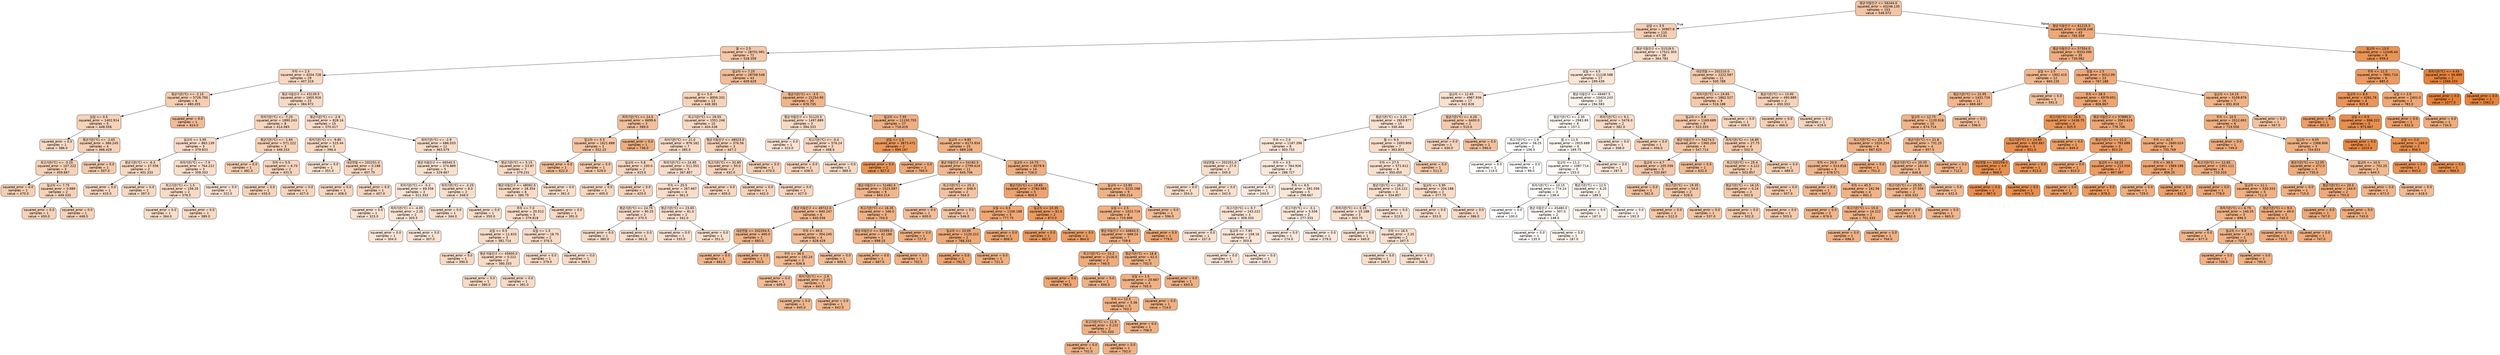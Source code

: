 digraph Tree {
node [shape=box, style="filled, rounded", color="black", fontname="helvetica"] ;
edge [fontname="helvetica"] ;
0 [label="평균 이동인구 <= 56244.0\nsquared_error = 43246.135\nsamples = 153\nvalue = 546.072", fillcolor="#f3c5a4"] ;
1 [label="요일 <= 3.5\nsquared_error = 30907.8\nsamples = 110\nvalue = 472.91", fillcolor="#f5cfb3"] ;
0 -> 1 [labeldistance=2.5, labelangle=45, headlabel="True"] ;
2 [label="월 <= 2.5\nsquared_error = 28701.991\nsamples = 72\nvalue = 528.359", fillcolor="#f4c8a8"] ;
1 -> 2 ;
3 [label="주차 <= 2.5\nsquared_error = 4204.728\nsamples = 29\nvalue = 407.319", fillcolor="#f7d7c1"] ;
2 -> 3 ;
4 [label="평균기온(℃) <= -2.15\nsquared_error = 5726.793\nsamples = 6\nvalue = 480.455", fillcolor="#f5ceb2"] ;
3 -> 4 ;
5 [label="요일 <= 0.5\nsquared_error = 1402.914\nsamples = 5\nvalue = 448.556", fillcolor="#f6d2b8"] ;
4 -> 5 ;
6 [label="squared_error = 0.0\nsamples = 1\nvalue = 386.0", fillcolor="#f7dac5"] ;
5 -> 6 ;
7 [label="평균기온(℃) <= -2.65\nsquared_error = 366.245\nsamples = 4\nvalue = 466.429", fillcolor="#f5d0b5"] ;
5 -> 7 ;
8 [label="최고기온(℃) <= -3.25\nsquared_error = 107.222\nsamples = 3\nvalue = 459.667", fillcolor="#f5d1b6"] ;
7 -> 8 ;
9 [label="squared_error = 0.0\nsamples = 1\nvalue = 470.0", fillcolor="#f5cfb4"] ;
8 -> 9 ;
10 [label="일교차 <= 7.75\nsquared_error = 0.889\nsamples = 2\nvalue = 449.333", fillcolor="#f6d2b8"] ;
8 -> 10 ;
11 [label="squared_error = 0.0\nsamples = 1\nvalue = 450.0", fillcolor="#f6d2b8"] ;
10 -> 11 ;
12 [label="squared_error = 0.0\nsamples = 1\nvalue = 448.0", fillcolor="#f6d2b8"] ;
10 -> 12 ;
13 [label="squared_error = 0.0\nsamples = 1\nvalue = 507.0", fillcolor="#f4caac"] ;
7 -> 13 ;
14 [label="squared_error = 0.0\nsamples = 1\nvalue = 624.0", fillcolor="#f1bb95"] ;
4 -> 14 ;
15 [label="평균 이동인구 <= 43139.5\nsquared_error = 1605.916\nsamples = 23\nvalue = 384.972", fillcolor="#f7dac5"] ;
3 -> 15 ;
16 [label="최저기온(℃) <= -7.25\nsquared_error = 1890.243\nsamples = 8\nvalue = 414.083", fillcolor="#f7d6bf"] ;
15 -> 16 ;
17 [label="일교차 <= 5.95\nsquared_error = 863.139\nsamples = 5\nvalue = 379.833", fillcolor="#f8dbc6"] ;
16 -> 17 ;
18 [label="평균기온(℃) <= -6.3\nsquared_error = 37.556\nsamples = 2\nvalue = 401.333", fillcolor="#f7d8c2"] ;
17 -> 18 ;
19 [label="squared_error = 0.0\nsamples = 1\nvalue = 410.0", fillcolor="#f7d7c0"] ;
18 -> 19 ;
20 [label="squared_error = 0.0\nsamples = 1\nvalue = 397.0", fillcolor="#f7d9c3"] ;
18 -> 20 ;
21 [label="최저기온(℃) <= -7.9\nsquared_error = 764.222\nsamples = 3\nvalue = 358.333", fillcolor="#f8deca"] ;
17 -> 21 ;
22 [label="최고기온(℃) <= 1.5\nsquared_error = 156.25\nsamples = 2\nvalue = 376.5", fillcolor="#f8dbc7"] ;
21 -> 22 ;
23 [label="squared_error = 0.0\nsamples = 1\nvalue = 364.0", fillcolor="#f8ddc9"] ;
22 -> 23 ;
24 [label="squared_error = 0.0\nsamples = 1\nvalue = 389.0", fillcolor="#f7dac4"] ;
22 -> 24 ;
25 [label="squared_error = 0.0\nsamples = 1\nvalue = 322.0", fillcolor="#f9e2d2"] ;
21 -> 25 ;
26 [label="평균기온(℃) <= -1.65\nsquared_error = 571.222\nsamples = 3\nvalue = 448.333", fillcolor="#f6d2b8"] ;
16 -> 26 ;
27 [label="squared_error = 0.0\nsamples = 1\nvalue = 482.0", fillcolor="#f5ceb1"] ;
26 -> 27 ;
28 [label="주차 <= 5.5\nsquared_error = 6.75\nsamples = 2\nvalue = 431.5", fillcolor="#f6d4bc"] ;
26 -> 28 ;
29 [label="squared_error = 0.0\nsamples = 1\nvalue = 433.0", fillcolor="#f6d4bb"] ;
28 -> 29 ;
30 [label="squared_error = 0.0\nsamples = 1\nvalue = 427.0", fillcolor="#f6d5bd"] ;
28 -> 30 ;
31 [label="평균기온(℃) <= -2.8\nsquared_error = 828.16\nsamples = 15\nvalue = 370.417", fillcolor="#f8dcc8"] ;
15 -> 31 ;
32 [label="최저기온(℃) <= -9.85\nsquared_error = 515.44\nsamples = 3\nvalue = 396.4", fillcolor="#f7d9c3"] ;
31 -> 32 ;
33 [label="squared_error = 0.0\nsamples = 1\nvalue = 351.0", fillcolor="#f8dfcc"] ;
32 -> 33 ;
34 [label="대상연월 <= 202251.0\nsquared_error = 0.188\nsamples = 2\nvalue = 407.75", fillcolor="#f7d7c0"] ;
32 -> 34 ;
35 [label="squared_error = 0.0\nsamples = 1\nvalue = 408.0", fillcolor="#f7d7c0"] ;
34 -> 35 ;
36 [label="squared_error = 0.0\nsamples = 1\nvalue = 407.0", fillcolor="#f7d7c1"] ;
34 -> 36 ;
37 [label="최저기온(℃) <= -2.9\nsquared_error = 686.033\nsamples = 12\nvalue = 363.579", fillcolor="#f8ddc9"] ;
31 -> 37 ;
38 [label="평균 이동인구 <= 46540.5\nsquared_error = 374.889\nsamples = 5\nvalue = 329.667", fillcolor="#f9e1d0"] ;
37 -> 38 ;
39 [label="최저기온(℃) <= -5.3\nsquared_error = 69.556\nsamples = 3\nvalue = 311.333", fillcolor="#f9e4d4"] ;
38 -> 39 ;
40 [label="squared_error = 0.0\nsamples = 1\nvalue = 323.0", fillcolor="#f9e2d2"] ;
39 -> 40 ;
41 [label="최저기온(℃) <= -4.05\nsquared_error = 2.25\nsamples = 2\nvalue = 305.5", fillcolor="#fae4d5"] ;
39 -> 41 ;
42 [label="squared_error = 0.0\nsamples = 1\nvalue = 304.0", fillcolor="#fae5d5"] ;
41 -> 42 ;
43 [label="squared_error = 0.0\nsamples = 1\nvalue = 307.0", fillcolor="#f9e4d5"] ;
41 -> 43 ;
44 [label="최저기온(℃) <= -3.25\nsquared_error = 8.0\nsamples = 2\nvalue = 348.0", fillcolor="#f8dfcd"] ;
38 -> 44 ;
45 [label="squared_error = 0.0\nsamples = 1\nvalue = 344.0", fillcolor="#f8dfcd"] ;
44 -> 45 ;
46 [label="squared_error = 0.0\nsamples = 1\nvalue = 350.0", fillcolor="#f8dfcc"] ;
44 -> 46 ;
47 [label="평균기온(℃) <= 5.15\nsquared_error = 53.87\nsamples = 7\nvalue = 379.231", fillcolor="#f8dbc6"] ;
37 -> 47 ;
48 [label="평균 이동인구 <= 48092.5\nsquared_error = 28.354\nsamples = 6\nvalue = 380.75", fillcolor="#f8dbc6"] ;
47 -> 48 ;
49 [label="주차 <= 7.0\nsquared_error = 20.512\nsamples = 5\nvalue = 379.818", fillcolor="#f8dbc6"] ;
48 -> 49 ;
50 [label="요일 <= 0.5\nsquared_error = 11.633\nsamples = 3\nvalue = 381.714", fillcolor="#f7dbc6"] ;
49 -> 50 ;
51 [label="squared_error = 0.0\nsamples = 1\nvalue = 390.0", fillcolor="#f7dac4"] ;
50 -> 51 ;
52 [label="평균 이동인구 <= 45600.0\nsquared_error = 0.222\nsamples = 2\nvalue = 380.333", fillcolor="#f8dbc6"] ;
50 -> 52 ;
53 [label="squared_error = 0.0\nsamples = 1\nvalue = 380.0", fillcolor="#f8dbc6"] ;
52 -> 53 ;
54 [label="squared_error = 0.0\nsamples = 1\nvalue = 381.0", fillcolor="#f8dbc6"] ;
52 -> 54 ;
55 [label="요일 <= 1.5\nsquared_error = 18.75\nsamples = 2\nvalue = 376.5", fillcolor="#f8dbc7"] ;
49 -> 55 ;
56 [label="squared_error = 0.0\nsamples = 1\nvalue = 379.0", fillcolor="#f8dbc6"] ;
55 -> 56 ;
57 [label="squared_error = 0.0\nsamples = 1\nvalue = 369.0", fillcolor="#f8dcc8"] ;
55 -> 57 ;
58 [label="squared_error = 0.0\nsamples = 1\nvalue = 391.0", fillcolor="#f7d9c4"] ;
48 -> 58 ;
59 [label="squared_error = 0.0\nsamples = 1\nvalue = 361.0", fillcolor="#f8ddca"] ;
47 -> 59 ;
60 [label="일교차 <= 7.25\nsquared_error = 28708.548\nsamples = 43\nvalue = 609.629", fillcolor="#f1bd98"] ;
2 -> 60 ;
61 [label="월 <= 5.0\nsquared_error = 8956.331\nsamples = 13\nvalue = 448.381", fillcolor="#f6d2b8"] ;
60 -> 61 ;
62 [label="최저기온(℃) <= 14.5\nsquared_error = 6699.6\nsamples = 3\nvalue = 589.0", fillcolor="#f2c09c"] ;
61 -> 62 ;
63 [label="일교차 <= 5.5\nsquared_error = 1621.688\nsamples = 2\nvalue = 552.25", fillcolor="#f3c5a3"] ;
62 -> 63 ;
64 [label="squared_error = 0.0\nsamples = 1\nvalue = 622.0", fillcolor="#f1bc95"] ;
63 -> 64 ;
65 [label="squared_error = 0.0\nsamples = 1\nvalue = 529.0", fillcolor="#f4c8a8"] ;
63 -> 65 ;
66 [label="squared_error = 0.0\nsamples = 1\nvalue = 736.0", fillcolor="#eead7e"] ;
62 -> 66 ;
67 [label="최고기온(℃) <= 29.55\nsquared_error = 1551.246\nsamples = 10\nvalue = 404.438", fillcolor="#f7d8c1"] ;
61 -> 67 ;
68 [label="최저기온(℃) <= 21.0\nsquared_error = 876.182\nsamples = 7\nvalue = 385.0", fillcolor="#f7dac5"] ;
67 -> 68 ;
69 [label="일교차 <= 5.8\nsquared_error = 100.0\nsamples = 2\nvalue = 415.0", fillcolor="#f7d6bf"] ;
68 -> 69 ;
70 [label="squared_error = 0.0\nsamples = 1\nvalue = 405.0", fillcolor="#f7d8c1"] ;
69 -> 70 ;
71 [label="squared_error = 0.0\nsamples = 1\nvalue = 425.0", fillcolor="#f6d5bd"] ;
69 -> 71 ;
72 [label="최저기온(℃) <= 24.85\nsquared_error = 511.551\nsamples = 5\nvalue = 367.857", fillcolor="#f8dcc9"] ;
68 -> 72 ;
73 [label="주차 <= 25.5\nsquared_error = 267.667\nsamples = 4\nvalue = 361.0", fillcolor="#f8ddca"] ;
72 -> 73 ;
74 [label="평균기온(℃) <= 24.75\nsquared_error = 90.25\nsamples = 2\nvalue = 370.5", fillcolor="#f8dcc8"] ;
73 -> 74 ;
75 [label="squared_error = 0.0\nsamples = 1\nvalue = 380.0", fillcolor="#f8dbc6"] ;
74 -> 75 ;
76 [label="squared_error = 0.0\nsamples = 1\nvalue = 361.0", fillcolor="#f8ddca"] ;
74 -> 76 ;
77 [label="평균기온(℃) <= 23.65\nsquared_error = 81.0\nsamples = 2\nvalue = 342.0", fillcolor="#f9e0ce"] ;
73 -> 77 ;
78 [label="squared_error = 0.0\nsamples = 1\nvalue = 333.0", fillcolor="#f9e1d0"] ;
77 -> 78 ;
79 [label="squared_error = 0.0\nsamples = 1\nvalue = 351.0", fillcolor="#f8dfcc"] ;
77 -> 79 ;
80 [label="squared_error = 0.0\nsamples = 1\nvalue = 409.0", fillcolor="#f7d7c0"] ;
72 -> 80 ;
81 [label="평균 이동인구 <= 48023.0\nsquared_error = 376.56\nsamples = 3\nvalue = 447.2", fillcolor="#f6d2b9"] ;
67 -> 81 ;
82 [label="최고기온(℃) <= 31.85\nsquared_error = 50.0\nsamples = 2\nvalue = 432.0", fillcolor="#f6d4bc"] ;
81 -> 82 ;
83 [label="squared_error = 0.0\nsamples = 1\nvalue = 442.0", fillcolor="#f6d3ba"] ;
82 -> 83 ;
84 [label="squared_error = 0.0\nsamples = 1\nvalue = 427.0", fillcolor="#f6d5bd"] ;
82 -> 84 ;
85 [label="squared_error = 0.0\nsamples = 1\nvalue = 470.0", fillcolor="#f5cfb4"] ;
81 -> 85 ;
86 [label="평균기온(℃) <= -3.5\nsquared_error = 21254.93\nsamples = 30\nvalue = 678.735", fillcolor="#f0b48a"] ;
60 -> 86 ;
87 [label="평균 이동인구 <= 51125.5\nsquared_error = 1497.889\nsamples = 3\nvalue = 394.333", fillcolor="#f7d9c3"] ;
86 -> 87 ;
88 [label="squared_error = 0.0\nsamples = 1\nvalue = 323.0", fillcolor="#f9e2d2"] ;
87 -> 88 ;
89 [label="최고기온(℃) <= -0.4\nsquared_error = 576.24\nsamples = 2\nvalue = 408.6", fillcolor="#f7d7c0"] ;
87 -> 89 ;
90 [label="squared_error = 0.0\nsamples = 1\nvalue = 438.0", fillcolor="#f6d3ba"] ;
89 -> 90 ;
91 [label="squared_error = 0.0\nsamples = 1\nvalue = 389.0", fillcolor="#f7dac4"] ;
89 -> 91 ;
92 [label="일교차 <= 7.55\nsquared_error = 11150.755\nsamples = 27\nvalue = 718.419", fillcolor="#efaf82"] ;
86 -> 92 ;
93 [label="요일 <= 1.5\nsquared_error = 3873.472\nsamples = 2\nvalue = 899.167", fillcolor="#ea985d"] ;
92 -> 93 ;
94 [label="squared_error = 0.0\nsamples = 1\nvalue = 927.0", fillcolor="#e99457"] ;
93 -> 94 ;
95 [label="squared_error = 0.0\nsamples = 1\nvalue = 760.0", fillcolor="#edaa79"] ;
93 -> 95 ;
96 [label="일교차 <= 9.85\nsquared_error = 6173.934\nsamples = 25\nvalue = 689.108", fillcolor="#efb388"] ;
92 -> 96 ;
97 [label="평균 이동인구 <= 54182.5\nsquared_error = 2799.619\nsamples = 11\nvalue = 645.706", fillcolor="#f0b990"] ;
96 -> 97 ;
98 [label="평균 이동인구 <= 51482.5\nsquared_error = 1523.597\nsamples = 9\nvalue = 663.214", fillcolor="#f0b68d"] ;
97 -> 98 ;
99 [label="평균 이동인구 <= 49722.0\nsquared_error = 840.247\nsamples = 6\nvalue = 640.556", fillcolor="#f1b991"] ;
98 -> 99 ;
100 [label="대상연월 <= 202204.5\nsquared_error = 400.0\nsamples = 2\nvalue = 683.0", fillcolor="#efb489"] ;
99 -> 100 ;
101 [label="squared_error = 0.0\nsamples = 1\nvalue = 663.0", fillcolor="#f0b68d"] ;
100 -> 101 ;
102 [label="squared_error = 0.0\nsamples = 1\nvalue = 703.0", fillcolor="#efb185"] ;
100 -> 102 ;
103 [label="주차 <= 49.5\nsquared_error = 304.245\nsamples = 4\nvalue = 628.429", fillcolor="#f1bb94"] ;
99 -> 103 ;
104 [label="주차 <= 36.0\nsquared_error = 192.24\nsamples = 3\nvalue = 636.6", fillcolor="#f1ba92"] ;
103 -> 104 ;
105 [label="squared_error = 0.0\nsamples = 1\nvalue = 609.0", fillcolor="#f1bd98"] ;
104 -> 105 ;
106 [label="최저기온(℃) <= -2.9\nsquared_error = 2.25\nsamples = 2\nvalue = 643.5", fillcolor="#f1b991"] ;
104 -> 106 ;
107 [label="squared_error = 0.0\nsamples = 1\nvalue = 645.0", fillcolor="#f0b990"] ;
106 -> 107 ;
108 [label="squared_error = 0.0\nsamples = 1\nvalue = 642.0", fillcolor="#f1b991"] ;
106 -> 108 ;
109 [label="squared_error = 0.0\nsamples = 1\nvalue = 608.0", fillcolor="#f1bd98"] ;
103 -> 109 ;
110 [label="최고기온(℃) <= 16.35\nsquared_error = 166.0\nsamples = 3\nvalue = 704.0", fillcolor="#efb185"] ;
98 -> 110 ;
111 [label="평균 이동인구 <= 52099.0\nsquared_error = 42.188\nsamples = 2\nvalue = 698.25", fillcolor="#efb286"] ;
110 -> 111 ;
112 [label="squared_error = 0.0\nsamples = 1\nvalue = 687.0", fillcolor="#efb388"] ;
111 -> 112 ;
113 [label="squared_error = 0.0\nsamples = 1\nvalue = 702.0", fillcolor="#efb185"] ;
111 -> 113 ;
114 [label="squared_error = 0.0\nsamples = 1\nvalue = 727.0", fillcolor="#eeae80"] ;
110 -> 114 ;
115 [label="최고기온(℃) <= 25.3\nsquared_error = 648.0\nsamples = 2\nvalue = 564.0", fillcolor="#f3c3a1"] ;
97 -> 115 ;
116 [label="squared_error = 0.0\nsamples = 1\nvalue = 600.0", fillcolor="#f2be9a"] ;
115 -> 116 ;
117 [label="squared_error = 0.0\nsamples = 1\nvalue = 546.0", fillcolor="#f3c5a5"] ;
115 -> 117 ;
118 [label="일교차 <= 10.75\nsquared_error = 6079.9\nsamples = 14\nvalue = 726.0", fillcolor="#eeae80"] ;
96 -> 118 ;
119 [label="평균기온(℃) <= 19.65\nsquared_error = 2780.583\nsamples = 5\nvalue = 809.5", fillcolor="#eca36f"] ;
118 -> 119 ;
120 [label="요일 <= 0.5\nsquared_error = 1106.188\nsamples = 3\nvalue = 777.75", fillcolor="#eda876"] ;
119 -> 120 ;
121 [label="일교차 <= 10.05\nsquared_error = 1120.222\nsamples = 2\nvalue = 768.333", fillcolor="#eda977"] ;
120 -> 121 ;
122 [label="squared_error = 0.0\nsamples = 1\nvalue = 792.0", fillcolor="#eda673"] ;
121 -> 122 ;
123 [label="squared_error = 0.0\nsamples = 1\nvalue = 721.0", fillcolor="#eeaf81"] ;
121 -> 123 ;
124 [label="squared_error = 0.0\nsamples = 1\nvalue = 806.0", fillcolor="#eca470"] ;
120 -> 124 ;
125 [label="일교차 <= 10.35\nsquared_error = 81.0\nsamples = 2\nvalue = 873.0", fillcolor="#ea9b62"] ;
119 -> 125 ;
126 [label="squared_error = 0.0\nsamples = 1\nvalue = 882.0", fillcolor="#ea9a60"] ;
125 -> 126 ;
127 [label="squared_error = 0.0\nsamples = 1\nvalue = 864.0", fillcolor="#eb9c64"] ;
125 -> 127 ;
128 [label="일교차 <= 13.95\nsquared_error = 3225.168\nsamples = 9\nvalue = 690.214", fillcolor="#efb387"] ;
118 -> 128 ;
129 [label="요일 <= 2.5\nsquared_error = 1023.719\nsamples = 8\nvalue = 715.909", fillcolor="#efb082"] ;
128 -> 129 ;
130 [label="평균 이동인구 <= 44843.5\nsquared_error = 688.24\nsamples = 7\nvalue = 709.6", fillcolor="#efb083"] ;
129 -> 130 ;
131 [label="최고기온(℃) <= 15.2\nsquared_error = 2116.0\nsamples = 2\nvalue = 740.0", fillcolor="#eeac7d"] ;
130 -> 131 ;
132 [label="squared_error = 0.0\nsamples = 1\nvalue = 786.0", fillcolor="#eda674"] ;
131 -> 132 ;
133 [label="squared_error = 0.0\nsamples = 1\nvalue = 694.0", fillcolor="#efb287"] ;
131 -> 133 ;
134 [label="평균기온(℃) <= 18.8\nsquared_error = 42.5\nsamples = 5\nvalue = 702.0", fillcolor="#efb185"] ;
130 -> 134 ;
135 [label="요일 <= 1.5\nsquared_error = 20.667\nsamples = 4\nvalue = 705.0", fillcolor="#efb184"] ;
134 -> 135 ;
136 [label="주차 <= 13.5\nsquared_error = 5.36\nsamples = 3\nvalue = 703.2", fillcolor="#efb185"] ;
135 -> 136 ;
137 [label="최고기온(℃) <= 11.9\nsquared_error = 0.222\nsamples = 2\nvalue = 701.333", fillcolor="#efb185"] ;
136 -> 137 ;
138 [label="squared_error = 0.0\nsamples = 1\nvalue = 701.0", fillcolor="#efb185"] ;
137 -> 138 ;
139 [label="squared_error = 0.0\nsamples = 1\nvalue = 702.0", fillcolor="#efb185"] ;
137 -> 139 ;
140 [label="squared_error = 0.0\nsamples = 1\nvalue = 706.0", fillcolor="#efb184"] ;
136 -> 140 ;
141 [label="squared_error = 0.0\nsamples = 1\nvalue = 714.0", fillcolor="#efb082"] ;
135 -> 141 ;
142 [label="squared_error = 0.0\nsamples = 1\nvalue = 693.0", fillcolor="#efb287"] ;
134 -> 142 ;
143 [label="squared_error = 0.0\nsamples = 1\nvalue = 779.0", fillcolor="#eda775"] ;
129 -> 143 ;
144 [label="squared_error = 0.0\nsamples = 1\nvalue = 596.0", fillcolor="#f2bf9a"] ;
128 -> 144 ;
145 [label="평균 이동인구 <= 51518.0\nsquared_error = 17522.303\nsamples = 38\nvalue = 364.783", fillcolor="#f8ddc9"] ;
1 -> 145 ;
146 [label="요일 <= 4.5\nsquared_error = 11128.588\nsamples = 27\nvalue = 299.439", fillcolor="#fae5d6"] ;
145 -> 146 ;
147 [label="일교차 <= 12.65\nsquared_error = 4987.936\nsamples = 17\nvalue = 342.828", fillcolor="#f9e0ce"] ;
146 -> 147 ;
148 [label="평균기온(℃) <= 3.25\nsquared_error = 2659.877\nsamples = 15\nvalue = 330.444", fillcolor="#f9e1d0"] ;
147 -> 148 ;
149 [label="주차 <= 2.0\nsquared_error = 1187.396\nsamples = 8\nvalue = 303.733", fillcolor="#fae5d6"] ;
148 -> 149 ;
150 [label="대상연월 <= 202251.0\nsquared_error = 27.0\nsamples = 2\nvalue = 345.0", fillcolor="#f8dfcd"] ;
149 -> 150 ;
151 [label="squared_error = 0.0\nsamples = 1\nvalue = 354.0", fillcolor="#f8decb"] ;
150 -> 151 ;
152 [label="squared_error = 0.0\nsamples = 1\nvalue = 342.0", fillcolor="#f9e0ce"] ;
150 -> 152 ;
153 [label="주차 <= 3.5\nsquared_error = 764.926\nsamples = 6\nvalue = 288.727", fillcolor="#fae7d9"] ;
149 -> 153 ;
154 [label="squared_error = 0.0\nsamples = 1\nvalue = 244.0", fillcolor="#fbece2"] ;
153 -> 154 ;
155 [label="주차 <= 6.5\nsquared_error = 391.556\nsamples = 5\nvalue = 298.667", fillcolor="#fae5d7"] ;
153 -> 155 ;
156 [label="최고기온(℃) <= 0.7\nsquared_error = 243.222\nsamples = 3\nvalue = 309.333", fillcolor="#f9e4d4"] ;
155 -> 156 ;
157 [label="squared_error = 0.0\nsamples = 1\nvalue = 337.0", fillcolor="#f9e0cf"] ;
156 -> 157 ;
158 [label="일교차 <= 7.65\nsquared_error = 108.16\nsamples = 2\nvalue = 303.8", fillcolor="#fae5d6"] ;
156 -> 158 ;
159 [label="squared_error = 0.0\nsamples = 1\nvalue = 309.0", fillcolor="#f9e4d4"] ;
158 -> 159 ;
160 [label="squared_error = 0.0\nsamples = 1\nvalue = 283.0", fillcolor="#fae7da"] ;
158 -> 160 ;
161 [label="최고기온(℃) <= -0.1\nsquared_error = 5.556\nsamples = 2\nvalue = 277.333", fillcolor="#fae8db"] ;
155 -> 161 ;
162 [label="squared_error = 0.0\nsamples = 1\nvalue = 274.0", fillcolor="#fae8dc"] ;
161 -> 162 ;
163 [label="squared_error = 0.0\nsamples = 1\nvalue = 279.0", fillcolor="#fae8db"] ;
161 -> 163 ;
164 [label="월 <= 9.5\nsquared_error = 2493.806\nsamples = 7\nvalue = 363.833", fillcolor="#f8ddc9"] ;
148 -> 164 ;
165 [label="주차 <= 27.5\nsquared_error = 572.612\nsamples = 6\nvalue = 350.455", fillcolor="#f8dfcc"] ;
164 -> 165 ;
166 [label="평균기온(℃) <= 26.2\nsquared_error = 114.122\nsamples = 4\nvalue = 334.857", fillcolor="#f9e1cf"] ;
165 -> 166 ;
167 [label="최저기온(℃) <= 0.35\nsquared_error = 15.188\nsamples = 3\nvalue = 343.75", fillcolor="#f8dfcd"] ;
166 -> 167 ;
168 [label="squared_error = 0.0\nsamples = 1\nvalue = 340.0", fillcolor="#f9e0ce"] ;
167 -> 168 ;
169 [label="주차 <= 16.5\nsquared_error = 2.25\nsamples = 2\nvalue = 347.5", fillcolor="#f8dfcd"] ;
167 -> 169 ;
170 [label="squared_error = 0.0\nsamples = 1\nvalue = 349.0", fillcolor="#f8dfcc"] ;
169 -> 170 ;
171 [label="squared_error = 0.0\nsamples = 1\nvalue = 346.0", fillcolor="#f8dfcd"] ;
169 -> 171 ;
172 [label="squared_error = 0.0\nsamples = 1\nvalue = 323.0", fillcolor="#f9e2d2"] ;
166 -> 172 ;
173 [label="일교차 <= 5.95\nsquared_error = 204.188\nsamples = 2\nvalue = 377.75", fillcolor="#f8dbc7"] ;
165 -> 173 ;
174 [label="squared_error = 0.0\nsamples = 1\nvalue = 353.0", fillcolor="#f8decc"] ;
173 -> 174 ;
175 [label="squared_error = 0.0\nsamples = 1\nvalue = 386.0", fillcolor="#f7dac5"] ;
173 -> 175 ;
176 [label="squared_error = 0.0\nsamples = 1\nvalue = 511.0", fillcolor="#f4caac"] ;
164 -> 176 ;
177 [label="평균기온(℃) <= 4.25\nsquared_error = 6400.0\nsamples = 2\nvalue = 510.0", fillcolor="#f4caac"] ;
147 -> 177 ;
178 [label="squared_error = 0.0\nsamples = 1\nvalue = 430.0", fillcolor="#f6d4bc"] ;
177 -> 178 ;
179 [label="squared_error = 0.0\nsamples = 1\nvalue = 590.0", fillcolor="#f2c09c"] ;
177 -> 179 ;
180 [label="평균 이동인구 <= 49467.5\nsquared_error = 10424.243\nsamples = 10\nvalue = 194.583", fillcolor="#fcf3ec"] ;
146 -> 180 ;
181 [label="평균기온(℃) <= 2.35\nsquared_error = 2983.89\nsamples = 8\nvalue = 157.1", fillcolor="#fdf8f3"] ;
180 -> 181 ;
182 [label="최고기온(℃) <= 1.9\nsquared_error = 56.25\nsamples = 2\nvalue = 106.5", fillcolor="#fffefd"] ;
181 -> 182 ;
183 [label="squared_error = 0.0\nsamples = 1\nvalue = 114.0", fillcolor="#fffdfc"] ;
182 -> 183 ;
184 [label="squared_error = 0.0\nsamples = 1\nvalue = 99.0", fillcolor="#ffffff"] ;
182 -> 184 ;
185 [label="월 <= 11.5\nsquared_error = 2915.688\nsamples = 6\nvalue = 169.75", fillcolor="#fdf6f1"] ;
181 -> 185 ;
186 [label="일교차 <= 11.2\nsquared_error = 1087.714\nsamples = 5\nvalue = 153.0", fillcolor="#fef8f4"] ;
185 -> 186 ;
187 [label="최저기온(℃) <= 10.15\nsquared_error = 774.24\nsamples = 3\nvalue = 138.4", fillcolor="#fefaf7"] ;
186 -> 187 ;
188 [label="squared_error = 0.0\nsamples = 1\nvalue = 100.0", fillcolor="#ffffff"] ;
187 -> 188 ;
189 [label="평균 이동인구 <= 45480.0\nsquared_error = 507.0\nsamples = 2\nvalue = 148.0", fillcolor="#fef9f5"] ;
187 -> 189 ;
190 [label="squared_error = 0.0\nsamples = 1\nvalue = 135.0", fillcolor="#fefaf8"] ;
189 -> 190 ;
191 [label="squared_error = 0.0\nsamples = 1\nvalue = 187.0", fillcolor="#fdf4ed"] ;
189 -> 191 ;
192 [label="평균기온(℃) <= 12.5\nsquared_error = 6.25\nsamples = 2\nvalue = 189.5", fillcolor="#fdf3ed"] ;
186 -> 192 ;
193 [label="squared_error = 0.0\nsamples = 1\nvalue = 187.0", fillcolor="#fdf4ed"] ;
192 -> 193 ;
194 [label="squared_error = 0.0\nsamples = 1\nvalue = 192.0", fillcolor="#fdf3ec"] ;
192 -> 194 ;
195 [label="squared_error = 0.0\nsamples = 1\nvalue = 287.0", fillcolor="#fae7d9"] ;
185 -> 195 ;
196 [label="최저기온(℃) <= 9.1\nsquared_error = 5476.0\nsamples = 2\nvalue = 382.0", fillcolor="#f7dbc6"] ;
180 -> 196 ;
197 [label="squared_error = 0.0\nsamples = 1\nvalue = 308.0", fillcolor="#f9e4d5"] ;
196 -> 197 ;
198 [label="squared_error = 0.0\nsamples = 1\nvalue = 456.0", fillcolor="#f6d1b7"] ;
196 -> 198 ;
199 [label="대상연월 <= 202210.0\nsquared_error = 2222.587\nsamples = 11\nvalue = 505.789", fillcolor="#f4cbad"] ;
145 -> 199 ;
200 [label="최저기온(℃) <= 19.65\nsquared_error = 1862.527\nsamples = 9\nvalue = 516.188", fillcolor="#f4c9ab"] ;
199 -> 200 ;
201 [label="일교차 <= 9.8\nsquared_error = 1169.689\nsamples = 8\nvalue = 523.333", fillcolor="#f4c8a9"] ;
200 -> 201 ;
202 [label="평균 이동인구 <= 54274.5\nsquared_error = 1360.204\nsamples = 4\nvalue = 547.714", fillcolor="#f3c5a4"] ;
201 -> 202 ;
203 [label="일교차 <= 4.7\nsquared_error = 205.556\nsamples = 3\nvalue = 533.667", fillcolor="#f3c7a7"] ;
202 -> 203 ;
204 [label="squared_error = 0.0\nsamples = 1\nvalue = 562.0", fillcolor="#f3c3a1"] ;
203 -> 204 ;
205 [label="최고기온(℃) <= 19.35\nsquared_error = 54.0\nsamples = 2\nvalue = 528.0", fillcolor="#f4c8a8"] ;
203 -> 205 ;
206 [label="squared_error = 0.0\nsamples = 1\nvalue = 522.0", fillcolor="#f4c9a9"] ;
205 -> 206 ;
207 [label="squared_error = 0.0\nsamples = 1\nvalue = 537.0", fillcolor="#f3c7a6"] ;
205 -> 207 ;
208 [label="squared_error = 0.0\nsamples = 1\nvalue = 632.0", fillcolor="#f1ba93"] ;
202 -> 208 ;
209 [label="최저기온(℃) <= 16.85\nsquared_error = 27.75\nsamples = 4\nvalue = 502.0", fillcolor="#f4cbad"] ;
201 -> 209 ;
210 [label="최고기온(℃) <= 25.4\nsquared_error = 4.122\nsamples = 3\nvalue = 503.857", fillcolor="#f4cbad"] ;
209 -> 210 ;
211 [label="평균기온(℃) <= 16.15\nsquared_error = 0.24\nsamples = 2\nvalue = 502.6", fillcolor="#f4cbad"] ;
210 -> 211 ;
212 [label="squared_error = 0.0\nsamples = 1\nvalue = 502.0", fillcolor="#f4cbad"] ;
211 -> 212 ;
213 [label="squared_error = 0.0\nsamples = 1\nvalue = 503.0", fillcolor="#f4cbad"] ;
211 -> 213 ;
214 [label="squared_error = 0.0\nsamples = 1\nvalue = 507.0", fillcolor="#f4caac"] ;
210 -> 214 ;
215 [label="squared_error = 0.0\nsamples = 1\nvalue = 489.0", fillcolor="#f5cdb0"] ;
209 -> 215 ;
216 [label="squared_error = 0.0\nsamples = 1\nvalue = 409.0", fillcolor="#f7d7c0"] ;
200 -> 216 ;
217 [label="평균기온(℃) <= 13.95\nsquared_error = 490.889\nsamples = 2\nvalue = 450.333", fillcolor="#f6d2b8"] ;
199 -> 217 ;
218 [label="squared_error = 0.0\nsamples = 1\nvalue = 466.0", fillcolor="#f5d0b5"] ;
217 -> 218 ;
219 [label="squared_error = 0.0\nsamples = 1\nvalue = 419.0", fillcolor="#f6d6be"] ;
217 -> 219 ;
220 [label="평균 이동인구 <= 61215.5\nsquared_error = 16028.246\nsamples = 43\nvalue = 765.559", fillcolor="#eda978"] ;
0 -> 220 [labeldistance=2.5, labelangle=-45, headlabel="False"] ;
221 [label="평균 이동인구 <= 57354.0\nsquared_error = 9333.095\nsamples = 35\nvalue = 730.082", fillcolor="#eeae7f"] ;
220 -> 221 ;
222 [label="요일 <= 2.5\nsquared_error = 1902.415\nsamples = 12\nvalue = 660.235", fillcolor="#f0b78d"] ;
221 -> 222 ;
223 [label="평균기온(℃) <= 22.95\nsquared_error = 1431.716\nsamples = 11\nvalue = 669.467", fillcolor="#f0b68c"] ;
222 -> 223 ;
224 [label="일교차 <= 12.75\nsquared_error = 1120.918\nsamples = 10\nvalue = 674.714", fillcolor="#f0b58a"] ;
223 -> 224 ;
225 [label="최고기온(℃) <= 25.5\nsquared_error = 1024.234\nsamples = 6\nvalue = 687.625", fillcolor="#efb388"] ;
224 -> 225 ;
226 [label="주차 <= 20.0\nsquared_error = 514.816\nsamples = 5\nvalue = 678.571", fillcolor="#f0b48a"] ;
225 -> 226 ;
227 [label="squared_error = 0.0\nsamples = 1\nvalue = 647.0", fillcolor="#f0b890"] ;
226 -> 227 ;
228 [label="주차 <= 45.5\nsquared_error = 162.56\nsamples = 4\nvalue = 691.2", fillcolor="#efb387"] ;
226 -> 228 ;
229 [label="squared_error = 0.0\nsamples = 2\nvalue = 676.0", fillcolor="#f0b58a"] ;
228 -> 229 ;
230 [label="최고기온(℃) <= 15.0\nsquared_error = 14.222\nsamples = 2\nvalue = 701.333", fillcolor="#efb185"] ;
228 -> 230 ;
231 [label="squared_error = 0.0\nsamples = 1\nvalue = 696.0", fillcolor="#efb286"] ;
230 -> 231 ;
232 [label="squared_error = 0.0\nsamples = 1\nvalue = 704.0", fillcolor="#efb185"] ;
230 -> 232 ;
233 [label="squared_error = 0.0\nsamples = 1\nvalue = 751.0", fillcolor="#eeab7b"] ;
225 -> 233 ;
234 [label="평균기온(℃) <= 21.8\nsquared_error = 731.25\nsamples = 4\nvalue = 657.5", fillcolor="#f0b78e"] ;
224 -> 234 ;
235 [label="평균기온(℃) <= 20.35\nsquared_error = 164.64\nsamples = 3\nvalue = 646.6", fillcolor="#f0b890"] ;
234 -> 235 ;
236 [label="최고기온(℃) <= 25.55\nsquared_error = 37.556\nsamples = 2\nvalue = 656.333", fillcolor="#f0b78e"] ;
235 -> 236 ;
237 [label="squared_error = 0.0\nsamples = 1\nvalue = 652.0", fillcolor="#f0b88f"] ;
236 -> 237 ;
238 [label="squared_error = 0.0\nsamples = 1\nvalue = 665.0", fillcolor="#f0b68c"] ;
236 -> 238 ;
239 [label="squared_error = 0.0\nsamples = 1\nvalue = 632.0", fillcolor="#f1ba93"] ;
235 -> 239 ;
240 [label="squared_error = 0.0\nsamples = 1\nvalue = 712.0", fillcolor="#efb083"] ;
234 -> 240 ;
241 [label="squared_error = 0.0\nsamples = 1\nvalue = 596.0", fillcolor="#f2bf9a"] ;
223 -> 241 ;
242 [label="squared_error = 0.0\nsamples = 1\nvalue = 591.0", fillcolor="#f2c09b"] ;
222 -> 242 ;
243 [label="요일 <= 2.5\nsquared_error = 9312.09\nsamples = 23\nvalue = 767.188", fillcolor="#eda978"] ;
221 -> 243 ;
244 [label="주차 <= 38.5\nsquared_error = 6979.651\nsamples = 16\nvalue = 806.667", fillcolor="#eca470"] ;
243 -> 244 ;
245 [label="최고기온(℃) <= 26.5\nsquared_error = 2438.75\nsamples = 4\nvalue = 925.5", fillcolor="#e99558"] ;
244 -> 245 ;
246 [label="최고기온(℃) <= 24.85\nsquared_error = 650.667\nsamples = 3\nvalue = 951.0", fillcolor="#e89153"] ;
245 -> 246 ;
247 [label="대상연월 <= 202256.0\nsquared_error = 4.0\nsamples = 2\nvalue = 969.0", fillcolor="#e88f4f"] ;
246 -> 247 ;
248 [label="squared_error = 0.0\nsamples = 1\nvalue = 967.0", fillcolor="#e88f4f"] ;
247 -> 248 ;
249 [label="squared_error = 0.0\nsamples = 1\nvalue = 971.0", fillcolor="#e88f4e"] ;
247 -> 249 ;
250 [label="squared_error = 0.0\nsamples = 1\nvalue = 915.0", fillcolor="#e9965a"] ;
246 -> 250 ;
251 [label="squared_error = 0.0\nsamples = 1\nvalue = 849.0", fillcolor="#eb9e67"] ;
245 -> 251 ;
252 [label="평균 이동인구 <= 57890.5\nsquared_error = 3943.619\nsamples = 12\nvalue = 778.706", fillcolor="#eda775"] ;
244 -> 252 ;
253 [label="평균기온(℃) <= 11.2\nsquared_error = 783.688\nsamples = 3\nvalue = 853.25", fillcolor="#eb9e66"] ;
252 -> 253 ;
254 [label="squared_error = 0.0\nsamples = 1\nvalue = 810.0", fillcolor="#eca36f"] ;
253 -> 254 ;
255 [label="일교차 <= 10.25\nsquared_error = 213.556\nsamples = 2\nvalue = 867.667", fillcolor="#eb9c63"] ;
253 -> 255 ;
256 [label="squared_error = 0.0\nsamples = 1\nvalue = 847.0", fillcolor="#eb9f68"] ;
255 -> 256 ;
257 [label="squared_error = 0.0\nsamples = 1\nvalue = 878.0", fillcolor="#ea9b61"] ;
255 -> 257 ;
258 [label="주차 <= 42.5\nsquared_error = 2680.024\nsamples = 9\nvalue = 755.769", fillcolor="#eeaa7a"] ;
252 -> 258 ;
259 [label="주차 <= 39.5\nsquared_error = 1989.188\nsamples = 3\nvalue = 806.25", fillcolor="#eca470"] ;
258 -> 259 ;
260 [label="squared_error = 0.0\nsamples = 1\nvalue = 729.0", fillcolor="#eeae7f"] ;
259 -> 260 ;
261 [label="squared_error = 0.0\nsamples = 2\nvalue = 832.0", fillcolor="#eca16b"] ;
259 -> 261 ;
262 [label="최고기온(℃) <= 12.65\nsquared_error = 1351.111\nsamples = 6\nvalue = 733.333", fillcolor="#eead7f"] ;
258 -> 262 ;
263 [label="squared_error = 0.0\nsamples = 1\nvalue = 778.0", fillcolor="#eda876"] ;
262 -> 263 ;
264 [label="일교차 <= 11.1\nsquared_error = 530.333\nsamples = 5\nvalue = 711.0", fillcolor="#efb083"] ;
262 -> 264 ;
265 [label="최저기온(℃) <= 6.75\nsquared_error = 140.25\nsamples = 3\nvalue = 696.5", fillcolor="#efb286"] ;
264 -> 265 ;
266 [label="squared_error = 0.0\nsamples = 1\nvalue = 677.0", fillcolor="#f0b58a"] ;
265 -> 266 ;
267 [label="일교차 <= 9.0\nsquared_error = 18.0\nsamples = 2\nvalue = 703.0", fillcolor="#efb185"] ;
265 -> 267 ;
268 [label="squared_error = 0.0\nsamples = 1\nvalue = 709.0", fillcolor="#efb084"] ;
267 -> 268 ;
269 [label="squared_error = 0.0\nsamples = 1\nvalue = 700.0", fillcolor="#efb285"] ;
267 -> 269 ;
270 [label="평균기온(℃) <= 9.0\nsquared_error = 49.0\nsamples = 2\nvalue = 740.0", fillcolor="#eeac7d"] ;
264 -> 270 ;
271 [label="squared_error = 0.0\nsamples = 1\nvalue = 733.0", fillcolor="#eead7f"] ;
270 -> 271 ;
272 [label="squared_error = 0.0\nsamples = 1\nvalue = 747.0", fillcolor="#eeac7c"] ;
270 -> 272 ;
273 [label="일교차 <= 14.15\nsquared_error = 5108.876\nsamples = 7\nvalue = 691.818", fillcolor="#efb387"] ;
243 -> 273 ;
274 [label="주차 <= 10.5\nsquared_error = 2012.691\nsamples = 6\nvalue = 719.556", fillcolor="#efaf81"] ;
273 -> 274 ;
275 [label="squared_error = 0.0\nsamples = 1\nvalue = 749.0", fillcolor="#eeab7b"] ;
274 -> 275 ;
276 [label="일교차 <= 9.05\nsquared_error = 2368.806\nsamples = 5\nvalue = 704.833", fillcolor="#efb184"] ;
274 -> 276 ;
277 [label="평균기온(℃) <= 12.55\nsquared_error = 472.0\nsamples = 3\nvalue = 735.0", fillcolor="#eead7e"] ;
276 -> 277 ;
278 [label="squared_error = 0.0\nsamples = 1\nvalue = 715.0", fillcolor="#efb082"] ;
277 -> 278 ;
279 [label="평균기온(℃) <= 20.5\nsquared_error = 144.0\nsamples = 2\nvalue = 755.0", fillcolor="#eeaa7a"] ;
277 -> 279 ;
280 [label="squared_error = 0.0\nsamples = 1\nvalue = 767.0", fillcolor="#eda978"] ;
279 -> 280 ;
281 [label="squared_error = 0.0\nsamples = 1\nvalue = 743.0", fillcolor="#eeac7d"] ;
279 -> 281 ;
282 [label="일교차 <= 10.5\nsquared_error = 702.25\nsamples = 2\nvalue = 644.5", fillcolor="#f0b991"] ;
276 -> 282 ;
283 [label="squared_error = 0.0\nsamples = 1\nvalue = 671.0", fillcolor="#f0b58b"] ;
282 -> 283 ;
284 [label="squared_error = 0.0\nsamples = 1\nvalue = 618.0", fillcolor="#f1bc96"] ;
282 -> 284 ;
285 [label="squared_error = 0.0\nsamples = 1\nvalue = 567.0", fillcolor="#f3c3a0"] ;
273 -> 285 ;
286 [label="일교차 <= 13.0\nsquared_error = 12446.44\nsamples = 8\nvalue = 939.4", fillcolor="#e99355"] ;
220 -> 286 ;
287 [label="주차 <= 11.5\nsquared_error = 7891.714\nsamples = 6\nvalue = 885.0", fillcolor="#ea9a60"] ;
286 -> 287 ;
288 [label="일교차 <= 8.5\nsquared_error = 4261.76\nsamples = 4\nvalue = 925.8", fillcolor="#e99458"] ;
287 -> 288 ;
289 [label="squared_error = 0.0\nsamples = 1\nvalue = 851.0", fillcolor="#eb9e67"] ;
288 -> 289 ;
290 [label="요일 <= 0.5\nsquared_error = 886.222\nsamples = 3\nvalue = 975.667", fillcolor="#e88e4e"] ;
288 -> 290 ;
291 [label="squared_error = 0.0\nsamples = 1\nvalue = 1015.0", fillcolor="#e78946"] ;
290 -> 291 ;
292 [label="요일 <= 2.0\nsquared_error = 169.0\nsamples = 2\nvalue = 956.0", fillcolor="#e89151"] ;
290 -> 292 ;
293 [label="squared_error = 0.0\nsamples = 1\nvalue = 943.0", fillcolor="#e99254"] ;
292 -> 293 ;
294 [label="squared_error = 0.0\nsamples = 1\nvalue = 969.0", fillcolor="#e88f4f"] ;
292 -> 294 ;
295 [label="요일 <= 2.0\nsquared_error = 2401.0\nsamples = 2\nvalue = 783.0", fillcolor="#eda775"] ;
287 -> 295 ;
296 [label="squared_error = 0.0\nsamples = 1\nvalue = 832.0", fillcolor="#eca16b"] ;
295 -> 296 ;
297 [label="squared_error = 0.0\nsamples = 1\nvalue = 734.0", fillcolor="#eead7e"] ;
295 -> 297 ;
298 [label="최저기온(℃) <= 4.45\nsquared_error = 56.889\nsamples = 2\nvalue = 1066.333", fillcolor="#e5823b"] ;
286 -> 298 ;
299 [label="squared_error = 0.0\nsamples = 1\nvalue = 1077.0", fillcolor="#e58139"] ;
298 -> 299 ;
300 [label="squared_error = 0.0\nsamples = 1\nvalue = 1061.0", fillcolor="#e5833c"] ;
298 -> 300 ;
}
